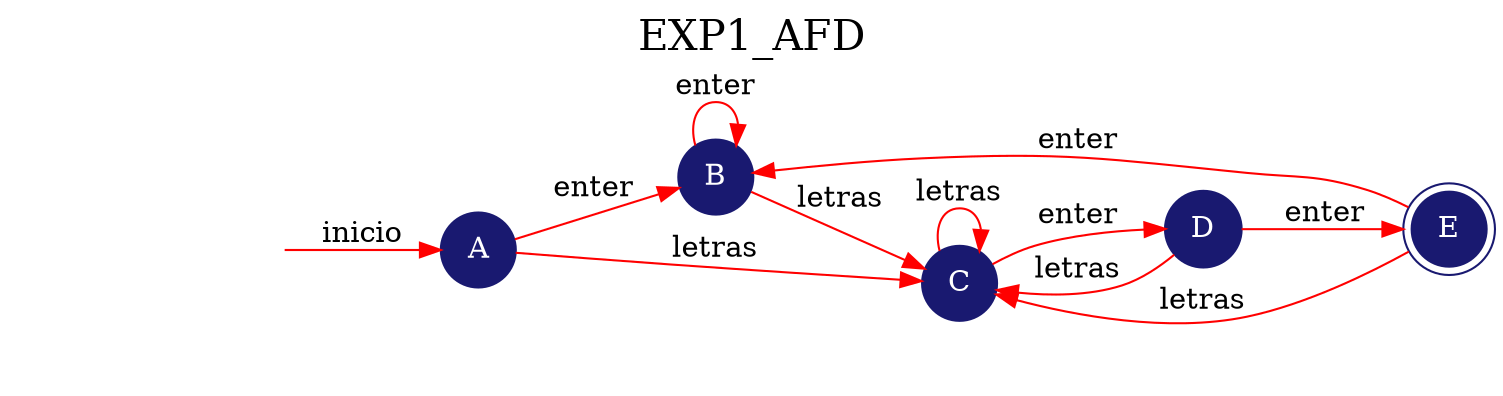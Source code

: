 digraph EXP1_AFD {
	rankdir=LR;
	graph [label="EXP1_AFD", labelloc=t, fontsize=20]; 
	node [style = filled,color = mediumseagreen];
	node [shape=circle];
	node [color=midnightblue,fontcolor=white];
	edge [color=red];
	secret_node [style=invis];
	secret_node -> A [label="inicio"];

	A->B [label="enter"];

	A->C [label="letras"];

	B->B [label="enter"];

	B->C [label="letras"];

	C->D [label="enter"];

	C->C [label="letras"];

	D->E [label="enter"];

	D->C [label="letras"];

	E->B [label="enter"];

	E->C [label="letras"];

	E[shape=doublecircle];
 }